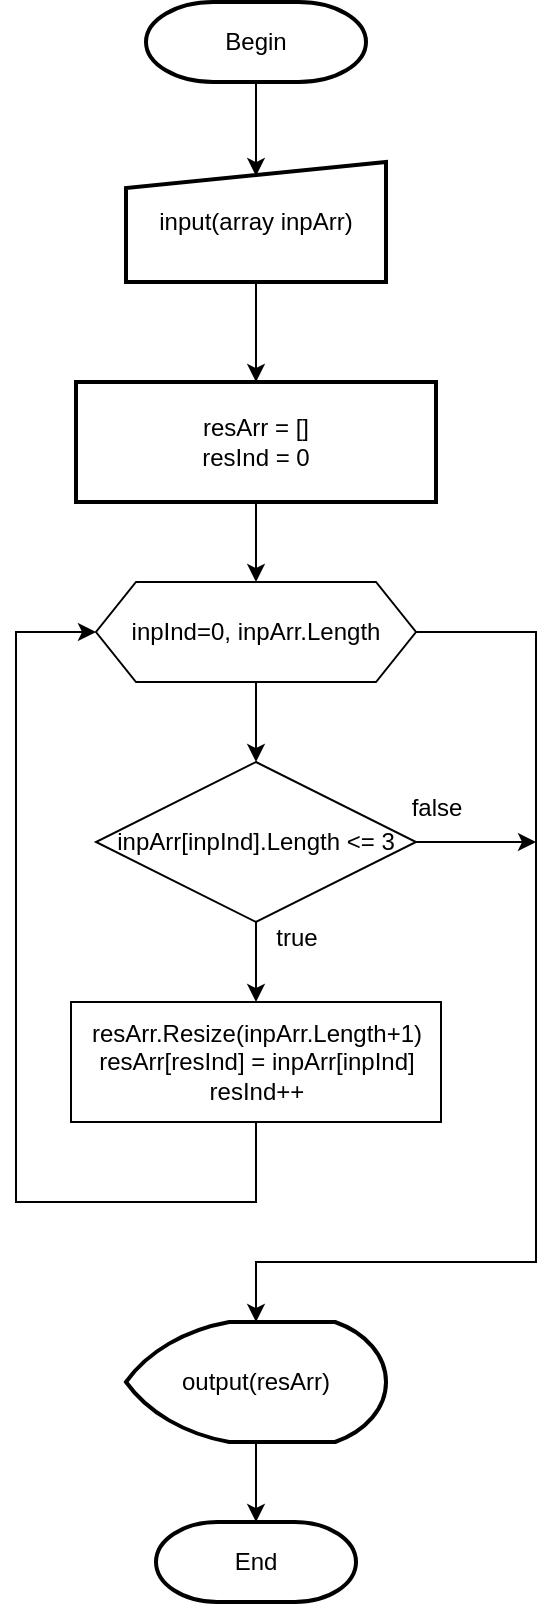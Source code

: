 <mxfile version="22.0.4" type="google">
  <diagram name="Страница — 1" id="T70S5vizKLzcHMzY-mGA">
    <mxGraphModel dx="746" dy="703" grid="1" gridSize="10" guides="1" tooltips="1" connect="1" arrows="1" fold="1" page="1" pageScale="1" pageWidth="827" pageHeight="1169" math="0" shadow="0">
      <root>
        <mxCell id="0" />
        <mxCell id="1" parent="0" />
        <mxCell id="8dt0aiZ_KcCfcYRELFO8-1" value="Begin" style="strokeWidth=2;html=1;shape=mxgraph.flowchart.terminator;whiteSpace=wrap;" vertex="1" parent="1">
          <mxGeometry x="345" y="40" width="110" height="40" as="geometry" />
        </mxCell>
        <mxCell id="8dt0aiZ_KcCfcYRELFO8-17" style="edgeStyle=orthogonalEdgeStyle;rounded=0;orthogonalLoop=1;jettySize=auto;html=1;entryX=0.5;entryY=0;entryDx=0;entryDy=0;" edge="1" parent="1" source="8dt0aiZ_KcCfcYRELFO8-5" target="8dt0aiZ_KcCfcYRELFO8-9">
          <mxGeometry relative="1" as="geometry" />
        </mxCell>
        <mxCell id="8dt0aiZ_KcCfcYRELFO8-5" value="input(array inpArr)" style="html=1;strokeWidth=2;shape=manualInput;whiteSpace=wrap;rounded=1;size=13;arcSize=0;" vertex="1" parent="1">
          <mxGeometry x="335" y="120" width="130" height="60" as="geometry" />
        </mxCell>
        <mxCell id="8dt0aiZ_KcCfcYRELFO8-6" value="output(resArr)" style="strokeWidth=2;html=1;shape=mxgraph.flowchart.display;whiteSpace=wrap;" vertex="1" parent="1">
          <mxGeometry x="335" y="700" width="130" height="60" as="geometry" />
        </mxCell>
        <mxCell id="8dt0aiZ_KcCfcYRELFO8-18" style="edgeStyle=orthogonalEdgeStyle;rounded=0;orthogonalLoop=1;jettySize=auto;html=1;entryX=0.5;entryY=0;entryDx=0;entryDy=0;" edge="1" parent="1" source="8dt0aiZ_KcCfcYRELFO8-9" target="8dt0aiZ_KcCfcYRELFO8-16">
          <mxGeometry relative="1" as="geometry" />
        </mxCell>
        <mxCell id="8dt0aiZ_KcCfcYRELFO8-9" value="resArr = []&lt;br&gt;resInd = 0" style="rounded=1;whiteSpace=wrap;html=1;absoluteArcSize=1;arcSize=0;strokeWidth=2;" vertex="1" parent="1">
          <mxGeometry x="310" y="230" width="180" height="60" as="geometry" />
        </mxCell>
        <mxCell id="8dt0aiZ_KcCfcYRELFO8-21" style="edgeStyle=orthogonalEdgeStyle;rounded=0;orthogonalLoop=1;jettySize=auto;html=1;entryX=0.5;entryY=0;entryDx=0;entryDy=0;" edge="1" parent="1" source="8dt0aiZ_KcCfcYRELFO8-16" target="8dt0aiZ_KcCfcYRELFO8-20">
          <mxGeometry relative="1" as="geometry" />
        </mxCell>
        <mxCell id="8dt0aiZ_KcCfcYRELFO8-16" value="inpInd=0, inpArr.Length" style="shape=hexagon;perimeter=hexagonPerimeter2;whiteSpace=wrap;html=1;fixedSize=1;" vertex="1" parent="1">
          <mxGeometry x="320" y="330" width="160" height="50" as="geometry" />
        </mxCell>
        <mxCell id="8dt0aiZ_KcCfcYRELFO8-19" style="edgeStyle=orthogonalEdgeStyle;rounded=0;orthogonalLoop=1;jettySize=auto;html=1;entryX=0.5;entryY=0.117;entryDx=0;entryDy=0;entryPerimeter=0;" edge="1" parent="1" source="8dt0aiZ_KcCfcYRELFO8-1" target="8dt0aiZ_KcCfcYRELFO8-5">
          <mxGeometry relative="1" as="geometry" />
        </mxCell>
        <mxCell id="8dt0aiZ_KcCfcYRELFO8-25" value="" style="edgeStyle=orthogonalEdgeStyle;rounded=0;orthogonalLoop=1;jettySize=auto;html=1;" edge="1" parent="1" source="8dt0aiZ_KcCfcYRELFO8-20" target="8dt0aiZ_KcCfcYRELFO8-22">
          <mxGeometry relative="1" as="geometry" />
        </mxCell>
        <mxCell id="8dt0aiZ_KcCfcYRELFO8-28" style="edgeStyle=orthogonalEdgeStyle;rounded=0;orthogonalLoop=1;jettySize=auto;html=1;" edge="1" parent="1" source="8dt0aiZ_KcCfcYRELFO8-20">
          <mxGeometry relative="1" as="geometry">
            <mxPoint x="540" y="460" as="targetPoint" />
          </mxGeometry>
        </mxCell>
        <mxCell id="8dt0aiZ_KcCfcYRELFO8-20" value="inpArr[inpInd].Length &amp;lt;= 3" style="rhombus;whiteSpace=wrap;html=1;" vertex="1" parent="1">
          <mxGeometry x="320" y="420" width="160" height="80" as="geometry" />
        </mxCell>
        <mxCell id="8dt0aiZ_KcCfcYRELFO8-26" style="edgeStyle=orthogonalEdgeStyle;rounded=0;orthogonalLoop=1;jettySize=auto;html=1;entryX=0;entryY=0.5;entryDx=0;entryDy=0;" edge="1" parent="1" source="8dt0aiZ_KcCfcYRELFO8-22" target="8dt0aiZ_KcCfcYRELFO8-16">
          <mxGeometry relative="1" as="geometry">
            <Array as="points">
              <mxPoint x="400" y="640" />
              <mxPoint x="280" y="640" />
              <mxPoint x="280" y="355" />
            </Array>
          </mxGeometry>
        </mxCell>
        <mxCell id="8dt0aiZ_KcCfcYRELFO8-22" value="resArr.Resize(inpArr.Length+1)&lt;br&gt;resArr[resInd] = inpArr[inpInd]&lt;br&gt;resInd++" style="whiteSpace=wrap;html=1;" vertex="1" parent="1">
          <mxGeometry x="307.5" y="540" width="185" height="60" as="geometry" />
        </mxCell>
        <mxCell id="8dt0aiZ_KcCfcYRELFO8-27" style="edgeStyle=orthogonalEdgeStyle;rounded=0;orthogonalLoop=1;jettySize=auto;html=1;entryX=0.5;entryY=0;entryDx=0;entryDy=0;entryPerimeter=0;" edge="1" parent="1" source="8dt0aiZ_KcCfcYRELFO8-16" target="8dt0aiZ_KcCfcYRELFO8-6">
          <mxGeometry relative="1" as="geometry">
            <Array as="points">
              <mxPoint x="540" y="355" />
              <mxPoint x="540" y="670" />
              <mxPoint x="400" y="670" />
            </Array>
          </mxGeometry>
        </mxCell>
        <mxCell id="8dt0aiZ_KcCfcYRELFO8-30" value="End" style="strokeWidth=2;html=1;shape=mxgraph.flowchart.terminator;whiteSpace=wrap;" vertex="1" parent="1">
          <mxGeometry x="350" y="800" width="100" height="40" as="geometry" />
        </mxCell>
        <mxCell id="8dt0aiZ_KcCfcYRELFO8-31" style="edgeStyle=orthogonalEdgeStyle;rounded=0;orthogonalLoop=1;jettySize=auto;html=1;entryX=0.5;entryY=0;entryDx=0;entryDy=0;entryPerimeter=0;" edge="1" parent="1" source="8dt0aiZ_KcCfcYRELFO8-6" target="8dt0aiZ_KcCfcYRELFO8-30">
          <mxGeometry relative="1" as="geometry" />
        </mxCell>
        <mxCell id="8dt0aiZ_KcCfcYRELFO8-32" value="true" style="text;html=1;align=center;verticalAlign=middle;resizable=0;points=[];autosize=1;strokeColor=none;fillColor=none;" vertex="1" parent="1">
          <mxGeometry x="400" y="493" width="40" height="30" as="geometry" />
        </mxCell>
        <mxCell id="8dt0aiZ_KcCfcYRELFO8-33" value="false" style="text;html=1;align=center;verticalAlign=middle;resizable=0;points=[];autosize=1;strokeColor=none;fillColor=none;" vertex="1" parent="1">
          <mxGeometry x="465" y="428" width="50" height="30" as="geometry" />
        </mxCell>
      </root>
    </mxGraphModel>
  </diagram>
</mxfile>
